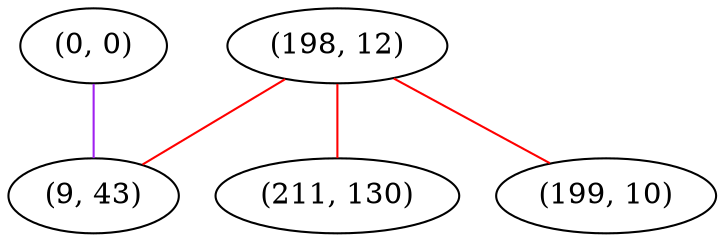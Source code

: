 graph "" {
"(0, 0)";
"(198, 12)";
"(211, 130)";
"(9, 43)";
"(199, 10)";
"(0, 0)" -- "(9, 43)"  [color=purple, key=0, weight=4];
"(198, 12)" -- "(211, 130)"  [color=red, key=0, weight=1];
"(198, 12)" -- "(9, 43)"  [color=red, key=0, weight=1];
"(198, 12)" -- "(199, 10)"  [color=red, key=0, weight=1];
}
